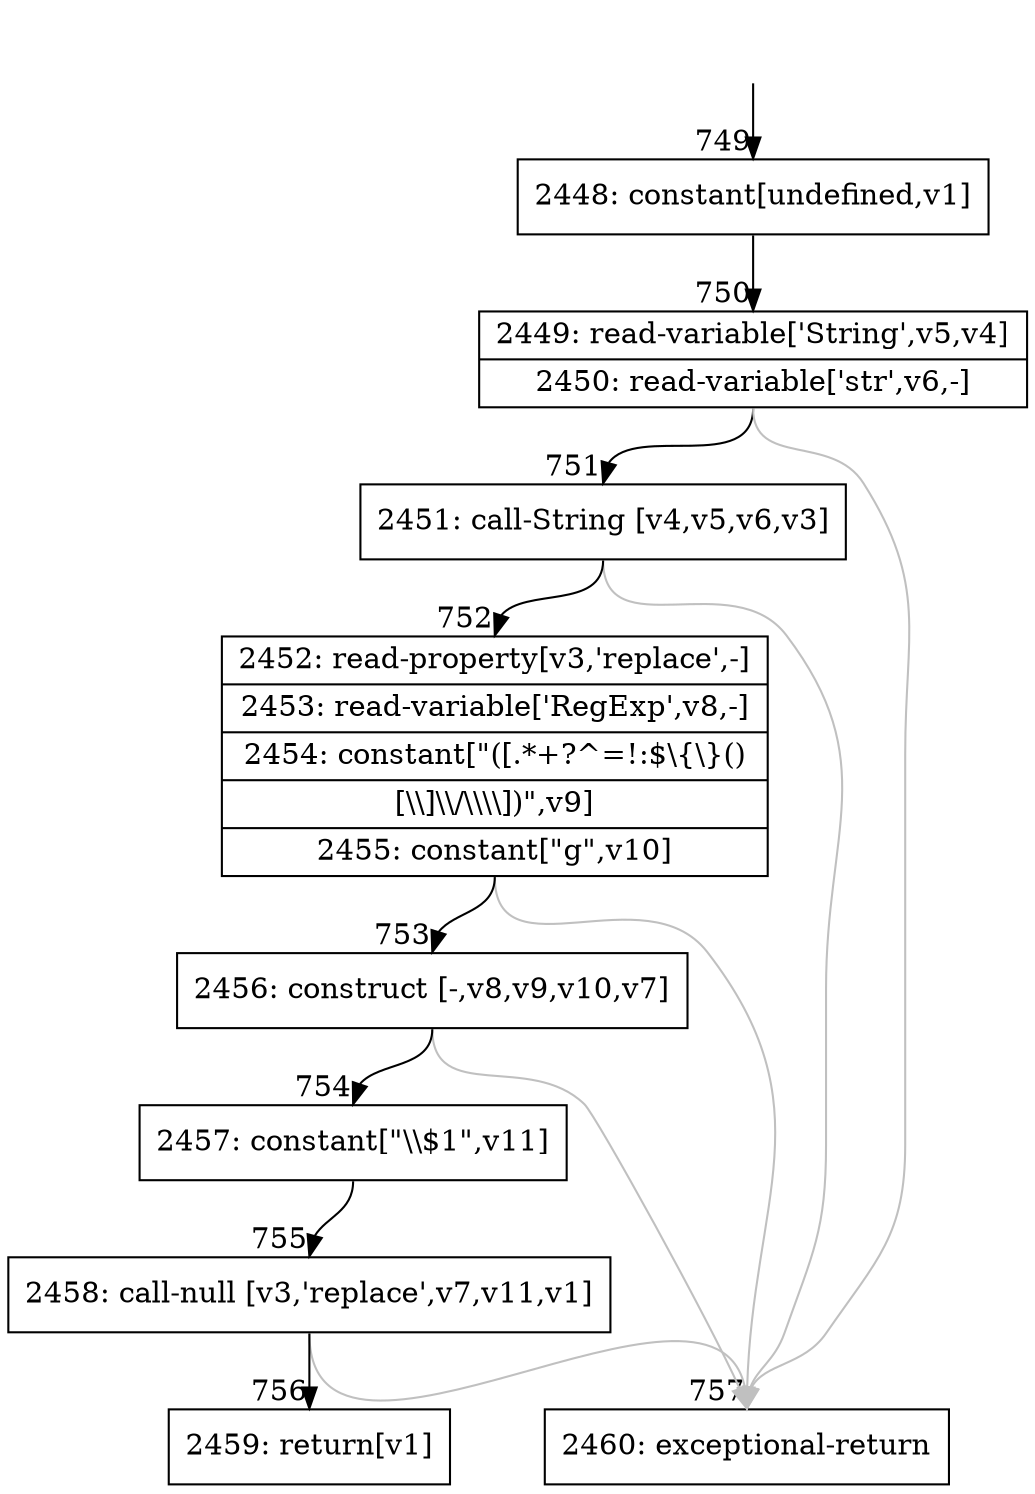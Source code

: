 digraph {
rankdir="TD"
BB_entry60[shape=none,label=""];
BB_entry60 -> BB749 [tailport=s, headport=n, headlabel="    749"]
BB749 [shape=record label="{2448: constant[undefined,v1]}" ] 
BB749 -> BB750 [tailport=s, headport=n, headlabel="      750"]
BB750 [shape=record label="{2449: read-variable['String',v5,v4]|2450: read-variable['str',v6,-]}" ] 
BB750 -> BB751 [tailport=s, headport=n, headlabel="      751"]
BB750 -> BB757 [tailport=s, headport=n, color=gray, headlabel="      757"]
BB751 [shape=record label="{2451: call-String [v4,v5,v6,v3]}" ] 
BB751 -> BB752 [tailport=s, headport=n, headlabel="      752"]
BB751 -> BB757 [tailport=s, headport=n, color=gray]
BB752 [shape=record label="{2452: read-property[v3,'replace',-]|2453: read-variable['RegExp',v8,-]|2454: constant[\"([.*+?^=!:$\\\{\\\}()|[\\\\]\\\\/\\\\\\\\])\",v9]|2455: constant[\"g\",v10]}" ] 
BB752 -> BB753 [tailport=s, headport=n, headlabel="      753"]
BB752 -> BB757 [tailport=s, headport=n, color=gray]
BB753 [shape=record label="{2456: construct [-,v8,v9,v10,v7]}" ] 
BB753 -> BB754 [tailport=s, headport=n, headlabel="      754"]
BB753 -> BB757 [tailport=s, headport=n, color=gray]
BB754 [shape=record label="{2457: constant[\"\\\\$1\",v11]}" ] 
BB754 -> BB755 [tailport=s, headport=n, headlabel="      755"]
BB755 [shape=record label="{2458: call-null [v3,'replace',v7,v11,v1]}" ] 
BB755 -> BB756 [tailport=s, headport=n, headlabel="      756"]
BB755 -> BB757 [tailport=s, headport=n, color=gray]
BB756 [shape=record label="{2459: return[v1]}" ] 
BB757 [shape=record label="{2460: exceptional-return}" ] 
//#$~ 504
}
